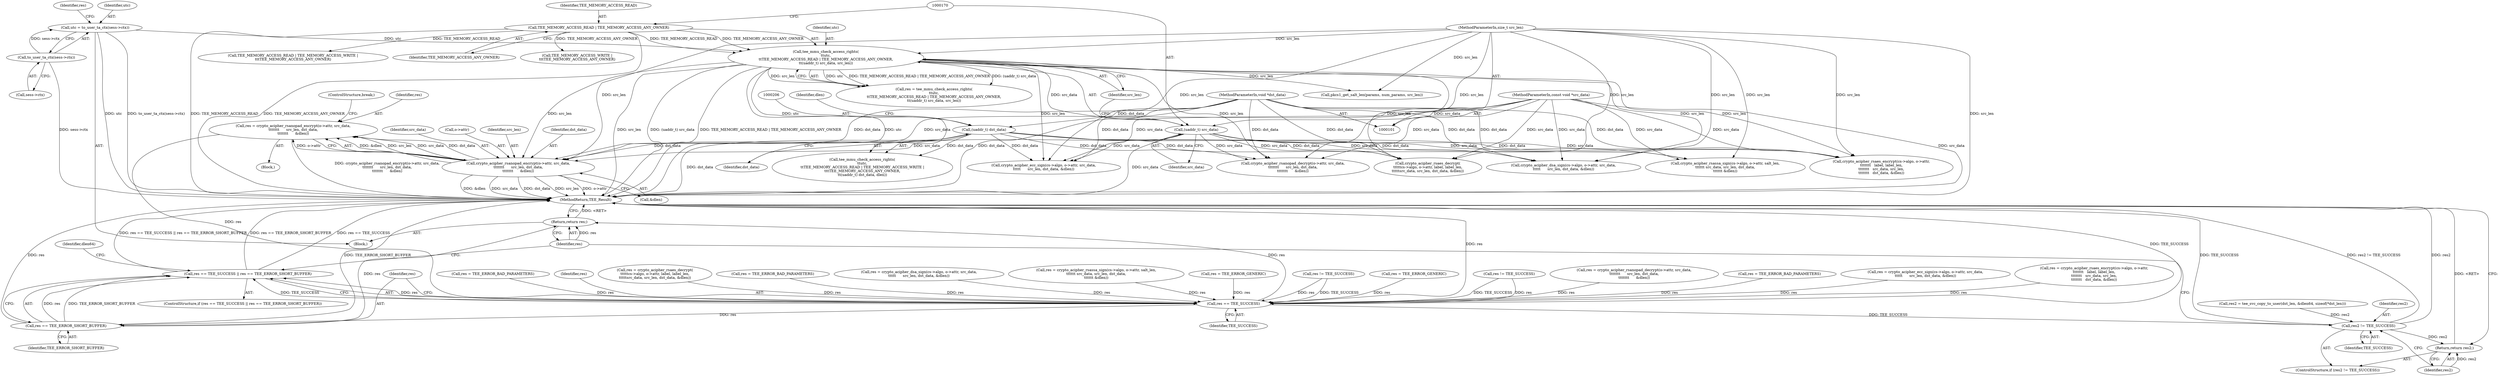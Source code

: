 digraph "0_optee_os_70697bf3c5dc3d201341b01a1a8e5bc6d2fb48f8@API" {
"1000281" [label="(Call,res = crypto_acipher_rsanopad_encrypt(o->attr, src_data,\n\t\t\t\t\t\t\t      src_len, dst_data,\n\t\t\t\t\t\t\t      &dlen))"];
"1000283" [label="(Call,crypto_acipher_rsanopad_encrypt(o->attr, src_data,\n\t\t\t\t\t\t\t      src_len, dst_data,\n\t\t\t\t\t\t\t      &dlen))"];
"1000169" [label="(Call,(uaddr_t) src_data)"];
"1000105" [label="(MethodParameterIn,const void *src_data)"];
"1000164" [label="(Call,tee_mmu_check_access_rights(\n\t\tutc,\n\t\tTEE_MEMORY_ACCESS_READ | TEE_MEMORY_ACCESS_ANY_OWNER,\n\t\t(uaddr_t) src_data, src_len))"];
"1000142" [label="(Call,utc = to_user_ta_ctx(sess->ctx))"];
"1000144" [label="(Call,to_user_ta_ctx(sess->ctx))"];
"1000166" [label="(Call,TEE_MEMORY_ACCESS_READ | TEE_MEMORY_ACCESS_ANY_OWNER)"];
"1000106" [label="(MethodParameterIn,size_t src_len)"];
"1000205" [label="(Call,(uaddr_t) dst_data)"];
"1000107" [label="(MethodParameterIn,void *dst_data)"];
"1000511" [label="(Call,res == TEE_SUCCESS)"];
"1000510" [label="(Call,res == TEE_SUCCESS || res == TEE_ERROR_SHORT_BUFFER)"];
"1000514" [label="(Call,res == TEE_ERROR_SHORT_BUFFER)"];
"1000537" [label="(Return,return res;)"];
"1000532" [label="(Call,res2 != TEE_SUCCESS)"];
"1000535" [label="(Return,return res2;)"];
"1000290" [label="(Call,&dlen)"];
"1000105" [label="(MethodParameterIn,const void *src_data)"];
"1000249" [label="(Call,res != TEE_SUCCESS)"];
"1000283" [label="(Call,crypto_acipher_rsanopad_encrypt(o->attr, src_data,\n\t\t\t\t\t\t\t      src_len, dst_data,\n\t\t\t\t\t\t\t      &dlen))"];
"1000145" [label="(Call,sess->ctx)"];
"1000300" [label="(Call,res = crypto_acipher_rsanopad_decrypt(o->attr, src_data,\n\t\t\t\t\t\t\t      src_len, dst_data,\n\t\t\t\t\t\t\t      &dlen))"];
"1000539" [label="(MethodReturn,TEE_Result)"];
"1000302" [label="(Call,crypto_acipher_rsanopad_decrypt(o->attr, src_data,\n\t\t\t\t\t\t\t      src_len, dst_data,\n\t\t\t\t\t\t\t      &dlen))"];
"1000172" [label="(Identifier,src_len)"];
"1000414" [label="(Call,res = TEE_ERROR_BAD_PARAMETERS)"];
"1000514" [label="(Call,res == TEE_ERROR_SHORT_BUFFER)"];
"1000516" [label="(Identifier,TEE_ERROR_SHORT_BUFFER)"];
"1000142" [label="(Call,utc = to_user_ta_ctx(sess->ctx))"];
"1000165" [label="(Identifier,utc)"];
"1000398" [label="(Call,crypto_acipher_rsaes_decrypt(\n\t\t\t\t\tcs->algo, o->attr, label, label_len,\n\t\t\t\t\tsrc_data, src_len, dst_data, &dlen))"];
"1000486" [label="(Call,res = crypto_acipher_ecc_sign(cs->algo, o->attr, src_data,\n\t\t\t\t\t      src_len, dst_data, &dlen))"];
"1000372" [label="(Call,res = crypto_acipher_rsaes_encrypt(cs->algo, o->attr,\n\t\t\t\t\t\t\t   label, label_len,\n\t\t\t\t\t\t\t   src_data, src_len,\n\t\t\t\t\t\t\t   dst_data, &dlen))"];
"1000235" [label="(Call,res != TEE_SUCCESS)"];
"1000287" [label="(Identifier,src_data)"];
"1000510" [label="(Call,res == TEE_SUCCESS || res == TEE_ERROR_SHORT_BUFFER)"];
"1000515" [label="(Identifier,res)"];
"1000282" [label="(Identifier,res)"];
"1000284" [label="(Call,o->attr)"];
"1000164" [label="(Call,tee_mmu_check_access_rights(\n\t\tutc,\n\t\tTEE_MEMORY_ACCESS_READ | TEE_MEMORY_ACCESS_ANY_OWNER,\n\t\t(uaddr_t) src_data, src_len))"];
"1000168" [label="(Identifier,TEE_MEMORY_ACCESS_ANY_OWNER)"];
"1000531" [label="(ControlStructure,if (res2 != TEE_SUCCESS))"];
"1000144" [label="(Call,to_user_ta_ctx(sess->ctx))"];
"1000162" [label="(Call,res = tee_mmu_check_access_rights(\n\t\tutc,\n\t\tTEE_MEMORY_ACCESS_READ | TEE_MEMORY_ACCESS_ANY_OWNER,\n\t\t(uaddr_t) src_data, src_len))"];
"1000288" [label="(Identifier,src_len)"];
"1000166" [label="(Call,TEE_MEMORY_ACCESS_READ | TEE_MEMORY_ACCESS_ANY_OWNER)"];
"1000374" [label="(Call,crypto_acipher_rsaes_encrypt(cs->algo, o->attr,\n\t\t\t\t\t\t\t   label, label_len,\n\t\t\t\t\t\t\t   src_data, src_len,\n\t\t\t\t\t\t\t   dst_data, &dlen))"];
"1000143" [label="(Identifier,utc)"];
"1000509" [label="(ControlStructure,if (res == TEE_SUCCESS || res == TEE_ERROR_SHORT_BUFFER))"];
"1000522" [label="(Call,res2 = tee_svc_copy_to_user(dst_len, &dlen64, sizeof(*dst_len)))"];
"1000167" [label="(Identifier,TEE_MEMORY_ACCESS_READ)"];
"1000198" [label="(Call,tee_mmu_check_access_rights(\n\t\tutc,\n\t\tTEE_MEMORY_ACCESS_READ | TEE_MEMORY_ACCESS_WRITE |\n\t\t\tTEE_MEMORY_ACCESS_ANY_OWNER,\n\t\t(uaddr_t) dst_data, dlen))"];
"1000537" [label="(Return,return res;)"];
"1000281" [label="(Call,res = crypto_acipher_rsanopad_encrypt(o->attr, src_data,\n\t\t\t\t\t\t\t      src_len, dst_data,\n\t\t\t\t\t\t\t      &dlen))"];
"1000536" [label="(Identifier,res2)"];
"1000502" [label="(Call,res = TEE_ERROR_BAD_PARAMETERS)"];
"1000520" [label="(Identifier,dlen64)"];
"1000511" [label="(Call,res == TEE_SUCCESS)"];
"1000535" [label="(Return,return res2;)"];
"1000289" [label="(Identifier,dst_data)"];
"1000512" [label="(Identifier,res)"];
"1000449" [label="(Call,crypto_acipher_rsassa_sign(cs->algo, o->attr, salt_len,\n\t\t\t\t\t\t src_data, src_len, dst_data,\n\t\t\t\t\t\t &dlen))"];
"1000208" [label="(Identifier,dlen)"];
"1000109" [label="(Block,)"];
"1000396" [label="(Call,res = crypto_acipher_rsaes_decrypt(\n\t\t\t\t\tcs->algo, o->attr, label, label_len,\n\t\t\t\t\tsrc_data, src_len, dst_data, &dlen))"];
"1000533" [label="(Identifier,res2)"];
"1000106" [label="(MethodParameterIn,size_t src_len)"];
"1000468" [label="(Call,crypto_acipher_dsa_sign(cs->algo, o->attr, src_data,\n\t\t\t\t\t      src_len, dst_data, &dlen))"];
"1000437" [label="(Call,res = TEE_ERROR_BAD_PARAMETERS)"];
"1000169" [label="(Call,(uaddr_t) src_data)"];
"1000466" [label="(Call,res = crypto_acipher_dsa_sign(cs->algo, o->attr, src_data,\n\t\t\t\t\t      src_len, dst_data, &dlen))"];
"1000447" [label="(Call,res = crypto_acipher_rsassa_sign(cs->algo, o->attr, salt_len,\n\t\t\t\t\t\t src_data, src_len, dst_data,\n\t\t\t\t\t\t &dlen))"];
"1000171" [label="(Identifier,src_data)"];
"1000538" [label="(Identifier,res)"];
"1000488" [label="(Call,crypto_acipher_ecc_sign(cs->algo, o->attr, src_data,\n\t\t\t\t\t      src_len, dst_data, &dlen))"];
"1000149" [label="(Identifier,res)"];
"1000207" [label="(Identifier,dst_data)"];
"1000264" [label="(Call,res = TEE_ERROR_GENERIC)"];
"1000280" [label="(Block,)"];
"1000205" [label="(Call,(uaddr_t) dst_data)"];
"1000107" [label="(MethodParameterIn,void *dst_data)"];
"1000532" [label="(Call,res2 != TEE_SUCCESS)"];
"1000202" [label="(Call,TEE_MEMORY_ACCESS_WRITE |\n\t\t\tTEE_MEMORY_ACCESS_ANY_OWNER)"];
"1000313" [label="(Call,res = TEE_ERROR_GENERIC)"];
"1000316" [label="(ControlStructure,break;)"];
"1000443" [label="(Call,pkcs1_get_salt_len(params, num_params, src_len))"];
"1000200" [label="(Call,TEE_MEMORY_ACCESS_READ | TEE_MEMORY_ACCESS_WRITE |\n\t\t\tTEE_MEMORY_ACCESS_ANY_OWNER)"];
"1000513" [label="(Identifier,TEE_SUCCESS)"];
"1000534" [label="(Identifier,TEE_SUCCESS)"];
"1000281" -> "1000280"  [label="AST: "];
"1000281" -> "1000283"  [label="CFG: "];
"1000282" -> "1000281"  [label="AST: "];
"1000283" -> "1000281"  [label="AST: "];
"1000316" -> "1000281"  [label="CFG: "];
"1000281" -> "1000539"  [label="DDG: crypto_acipher_rsanopad_encrypt(o->attr, src_data,\n\t\t\t\t\t\t\t      src_len, dst_data,\n\t\t\t\t\t\t\t      &dlen)"];
"1000283" -> "1000281"  [label="DDG: &dlen"];
"1000283" -> "1000281"  [label="DDG: src_len"];
"1000283" -> "1000281"  [label="DDG: src_data"];
"1000283" -> "1000281"  [label="DDG: dst_data"];
"1000283" -> "1000281"  [label="DDG: o->attr"];
"1000281" -> "1000511"  [label="DDG: res"];
"1000283" -> "1000290"  [label="CFG: "];
"1000284" -> "1000283"  [label="AST: "];
"1000287" -> "1000283"  [label="AST: "];
"1000288" -> "1000283"  [label="AST: "];
"1000289" -> "1000283"  [label="AST: "];
"1000290" -> "1000283"  [label="AST: "];
"1000283" -> "1000539"  [label="DDG: o->attr"];
"1000283" -> "1000539"  [label="DDG: &dlen"];
"1000283" -> "1000539"  [label="DDG: src_data"];
"1000283" -> "1000539"  [label="DDG: dst_data"];
"1000283" -> "1000539"  [label="DDG: src_len"];
"1000169" -> "1000283"  [label="DDG: src_data"];
"1000105" -> "1000283"  [label="DDG: src_data"];
"1000164" -> "1000283"  [label="DDG: src_len"];
"1000106" -> "1000283"  [label="DDG: src_len"];
"1000205" -> "1000283"  [label="DDG: dst_data"];
"1000107" -> "1000283"  [label="DDG: dst_data"];
"1000169" -> "1000164"  [label="AST: "];
"1000169" -> "1000171"  [label="CFG: "];
"1000170" -> "1000169"  [label="AST: "];
"1000171" -> "1000169"  [label="AST: "];
"1000172" -> "1000169"  [label="CFG: "];
"1000169" -> "1000539"  [label="DDG: src_data"];
"1000169" -> "1000164"  [label="DDG: src_data"];
"1000105" -> "1000169"  [label="DDG: src_data"];
"1000169" -> "1000302"  [label="DDG: src_data"];
"1000169" -> "1000374"  [label="DDG: src_data"];
"1000169" -> "1000398"  [label="DDG: src_data"];
"1000169" -> "1000449"  [label="DDG: src_data"];
"1000169" -> "1000468"  [label="DDG: src_data"];
"1000169" -> "1000488"  [label="DDG: src_data"];
"1000105" -> "1000101"  [label="AST: "];
"1000105" -> "1000539"  [label="DDG: src_data"];
"1000105" -> "1000302"  [label="DDG: src_data"];
"1000105" -> "1000374"  [label="DDG: src_data"];
"1000105" -> "1000398"  [label="DDG: src_data"];
"1000105" -> "1000449"  [label="DDG: src_data"];
"1000105" -> "1000468"  [label="DDG: src_data"];
"1000105" -> "1000488"  [label="DDG: src_data"];
"1000164" -> "1000162"  [label="AST: "];
"1000164" -> "1000172"  [label="CFG: "];
"1000165" -> "1000164"  [label="AST: "];
"1000166" -> "1000164"  [label="AST: "];
"1000172" -> "1000164"  [label="AST: "];
"1000162" -> "1000164"  [label="CFG: "];
"1000164" -> "1000539"  [label="DDG: src_len"];
"1000164" -> "1000539"  [label="DDG: (uaddr_t) src_data"];
"1000164" -> "1000539"  [label="DDG: TEE_MEMORY_ACCESS_READ | TEE_MEMORY_ACCESS_ANY_OWNER"];
"1000164" -> "1000539"  [label="DDG: utc"];
"1000164" -> "1000162"  [label="DDG: utc"];
"1000164" -> "1000162"  [label="DDG: TEE_MEMORY_ACCESS_READ | TEE_MEMORY_ACCESS_ANY_OWNER"];
"1000164" -> "1000162"  [label="DDG: (uaddr_t) src_data"];
"1000164" -> "1000162"  [label="DDG: src_len"];
"1000142" -> "1000164"  [label="DDG: utc"];
"1000166" -> "1000164"  [label="DDG: TEE_MEMORY_ACCESS_READ"];
"1000166" -> "1000164"  [label="DDG: TEE_MEMORY_ACCESS_ANY_OWNER"];
"1000106" -> "1000164"  [label="DDG: src_len"];
"1000164" -> "1000198"  [label="DDG: utc"];
"1000164" -> "1000302"  [label="DDG: src_len"];
"1000164" -> "1000374"  [label="DDG: src_len"];
"1000164" -> "1000398"  [label="DDG: src_len"];
"1000164" -> "1000443"  [label="DDG: src_len"];
"1000164" -> "1000468"  [label="DDG: src_len"];
"1000164" -> "1000488"  [label="DDG: src_len"];
"1000142" -> "1000109"  [label="AST: "];
"1000142" -> "1000144"  [label="CFG: "];
"1000143" -> "1000142"  [label="AST: "];
"1000144" -> "1000142"  [label="AST: "];
"1000149" -> "1000142"  [label="CFG: "];
"1000142" -> "1000539"  [label="DDG: to_user_ta_ctx(sess->ctx)"];
"1000142" -> "1000539"  [label="DDG: utc"];
"1000144" -> "1000142"  [label="DDG: sess->ctx"];
"1000144" -> "1000145"  [label="CFG: "];
"1000145" -> "1000144"  [label="AST: "];
"1000144" -> "1000539"  [label="DDG: sess->ctx"];
"1000166" -> "1000168"  [label="CFG: "];
"1000167" -> "1000166"  [label="AST: "];
"1000168" -> "1000166"  [label="AST: "];
"1000170" -> "1000166"  [label="CFG: "];
"1000166" -> "1000539"  [label="DDG: TEE_MEMORY_ACCESS_ANY_OWNER"];
"1000166" -> "1000539"  [label="DDG: TEE_MEMORY_ACCESS_READ"];
"1000166" -> "1000200"  [label="DDG: TEE_MEMORY_ACCESS_READ"];
"1000166" -> "1000202"  [label="DDG: TEE_MEMORY_ACCESS_ANY_OWNER"];
"1000106" -> "1000101"  [label="AST: "];
"1000106" -> "1000539"  [label="DDG: src_len"];
"1000106" -> "1000302"  [label="DDG: src_len"];
"1000106" -> "1000374"  [label="DDG: src_len"];
"1000106" -> "1000398"  [label="DDG: src_len"];
"1000106" -> "1000443"  [label="DDG: src_len"];
"1000106" -> "1000449"  [label="DDG: src_len"];
"1000106" -> "1000468"  [label="DDG: src_len"];
"1000106" -> "1000488"  [label="DDG: src_len"];
"1000205" -> "1000198"  [label="AST: "];
"1000205" -> "1000207"  [label="CFG: "];
"1000206" -> "1000205"  [label="AST: "];
"1000207" -> "1000205"  [label="AST: "];
"1000208" -> "1000205"  [label="CFG: "];
"1000205" -> "1000539"  [label="DDG: dst_data"];
"1000205" -> "1000198"  [label="DDG: dst_data"];
"1000107" -> "1000205"  [label="DDG: dst_data"];
"1000205" -> "1000302"  [label="DDG: dst_data"];
"1000205" -> "1000374"  [label="DDG: dst_data"];
"1000205" -> "1000398"  [label="DDG: dst_data"];
"1000205" -> "1000449"  [label="DDG: dst_data"];
"1000205" -> "1000468"  [label="DDG: dst_data"];
"1000205" -> "1000488"  [label="DDG: dst_data"];
"1000107" -> "1000101"  [label="AST: "];
"1000107" -> "1000539"  [label="DDG: dst_data"];
"1000107" -> "1000302"  [label="DDG: dst_data"];
"1000107" -> "1000374"  [label="DDG: dst_data"];
"1000107" -> "1000398"  [label="DDG: dst_data"];
"1000107" -> "1000449"  [label="DDG: dst_data"];
"1000107" -> "1000468"  [label="DDG: dst_data"];
"1000107" -> "1000488"  [label="DDG: dst_data"];
"1000511" -> "1000510"  [label="AST: "];
"1000511" -> "1000513"  [label="CFG: "];
"1000512" -> "1000511"  [label="AST: "];
"1000513" -> "1000511"  [label="AST: "];
"1000515" -> "1000511"  [label="CFG: "];
"1000510" -> "1000511"  [label="CFG: "];
"1000511" -> "1000539"  [label="DDG: TEE_SUCCESS"];
"1000511" -> "1000539"  [label="DDG: res"];
"1000511" -> "1000510"  [label="DDG: res"];
"1000511" -> "1000510"  [label="DDG: TEE_SUCCESS"];
"1000396" -> "1000511"  [label="DDG: res"];
"1000235" -> "1000511"  [label="DDG: res"];
"1000235" -> "1000511"  [label="DDG: TEE_SUCCESS"];
"1000502" -> "1000511"  [label="DDG: res"];
"1000466" -> "1000511"  [label="DDG: res"];
"1000300" -> "1000511"  [label="DDG: res"];
"1000372" -> "1000511"  [label="DDG: res"];
"1000414" -> "1000511"  [label="DDG: res"];
"1000313" -> "1000511"  [label="DDG: res"];
"1000486" -> "1000511"  [label="DDG: res"];
"1000264" -> "1000511"  [label="DDG: res"];
"1000437" -> "1000511"  [label="DDG: res"];
"1000447" -> "1000511"  [label="DDG: res"];
"1000249" -> "1000511"  [label="DDG: res"];
"1000249" -> "1000511"  [label="DDG: TEE_SUCCESS"];
"1000511" -> "1000514"  [label="DDG: res"];
"1000511" -> "1000532"  [label="DDG: TEE_SUCCESS"];
"1000511" -> "1000537"  [label="DDG: res"];
"1000510" -> "1000509"  [label="AST: "];
"1000510" -> "1000514"  [label="CFG: "];
"1000514" -> "1000510"  [label="AST: "];
"1000520" -> "1000510"  [label="CFG: "];
"1000538" -> "1000510"  [label="CFG: "];
"1000510" -> "1000539"  [label="DDG: res == TEE_ERROR_SHORT_BUFFER"];
"1000510" -> "1000539"  [label="DDG: res == TEE_SUCCESS"];
"1000510" -> "1000539"  [label="DDG: res == TEE_SUCCESS || res == TEE_ERROR_SHORT_BUFFER"];
"1000514" -> "1000510"  [label="DDG: res"];
"1000514" -> "1000510"  [label="DDG: TEE_ERROR_SHORT_BUFFER"];
"1000514" -> "1000516"  [label="CFG: "];
"1000515" -> "1000514"  [label="AST: "];
"1000516" -> "1000514"  [label="AST: "];
"1000514" -> "1000539"  [label="DDG: res"];
"1000514" -> "1000539"  [label="DDG: TEE_ERROR_SHORT_BUFFER"];
"1000514" -> "1000537"  [label="DDG: res"];
"1000537" -> "1000109"  [label="AST: "];
"1000537" -> "1000538"  [label="CFG: "];
"1000538" -> "1000537"  [label="AST: "];
"1000539" -> "1000537"  [label="CFG: "];
"1000537" -> "1000539"  [label="DDG: <RET>"];
"1000538" -> "1000537"  [label="DDG: res"];
"1000532" -> "1000531"  [label="AST: "];
"1000532" -> "1000534"  [label="CFG: "];
"1000533" -> "1000532"  [label="AST: "];
"1000534" -> "1000532"  [label="AST: "];
"1000536" -> "1000532"  [label="CFG: "];
"1000538" -> "1000532"  [label="CFG: "];
"1000532" -> "1000539"  [label="DDG: res2"];
"1000532" -> "1000539"  [label="DDG: TEE_SUCCESS"];
"1000532" -> "1000539"  [label="DDG: res2 != TEE_SUCCESS"];
"1000522" -> "1000532"  [label="DDG: res2"];
"1000532" -> "1000535"  [label="DDG: res2"];
"1000535" -> "1000531"  [label="AST: "];
"1000535" -> "1000536"  [label="CFG: "];
"1000536" -> "1000535"  [label="AST: "];
"1000539" -> "1000535"  [label="CFG: "];
"1000535" -> "1000539"  [label="DDG: <RET>"];
"1000536" -> "1000535"  [label="DDG: res2"];
}
